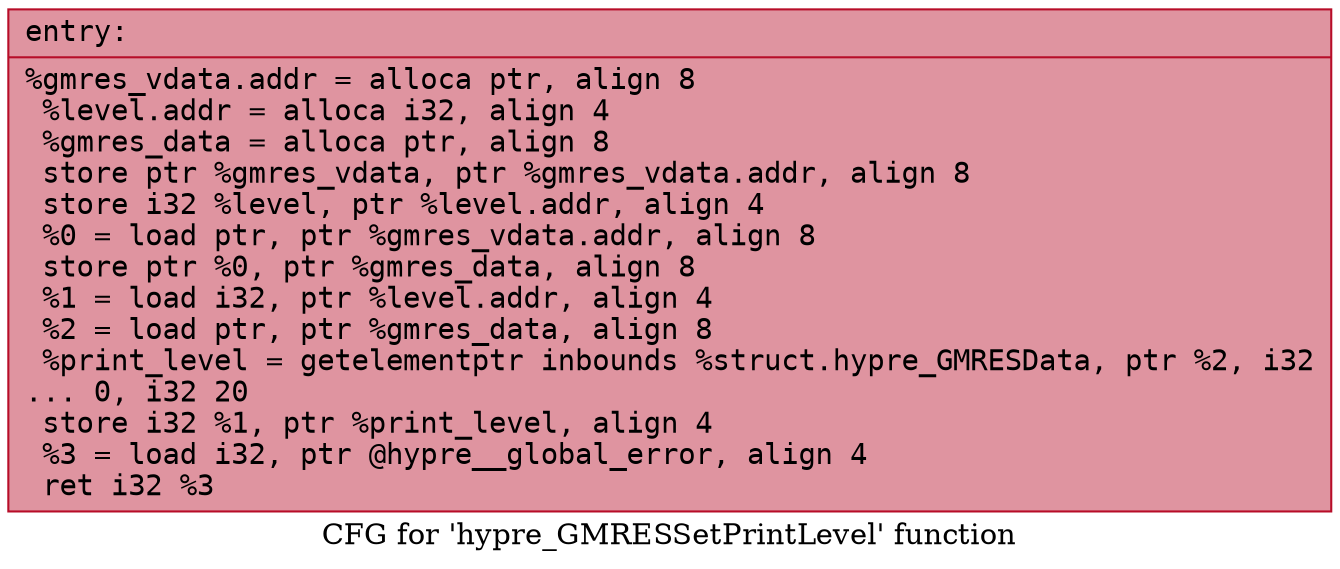 digraph "CFG for 'hypre_GMRESSetPrintLevel' function" {
	label="CFG for 'hypre_GMRESSetPrintLevel' function";

	Node0x56458ac277b0 [shape=record,color="#b70d28ff", style=filled, fillcolor="#b70d2870" fontname="Courier",label="{entry:\l|  %gmres_vdata.addr = alloca ptr, align 8\l  %level.addr = alloca i32, align 4\l  %gmres_data = alloca ptr, align 8\l  store ptr %gmres_vdata, ptr %gmres_vdata.addr, align 8\l  store i32 %level, ptr %level.addr, align 4\l  %0 = load ptr, ptr %gmres_vdata.addr, align 8\l  store ptr %0, ptr %gmres_data, align 8\l  %1 = load i32, ptr %level.addr, align 4\l  %2 = load ptr, ptr %gmres_data, align 8\l  %print_level = getelementptr inbounds %struct.hypre_GMRESData, ptr %2, i32\l... 0, i32 20\l  store i32 %1, ptr %print_level, align 4\l  %3 = load i32, ptr @hypre__global_error, align 4\l  ret i32 %3\l}"];
}
